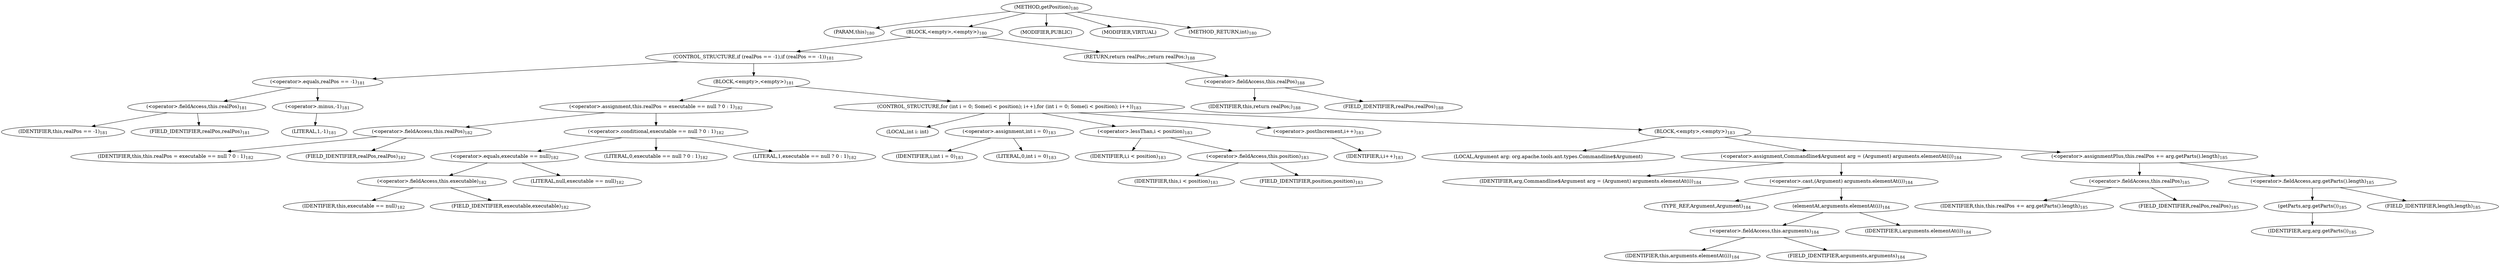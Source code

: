digraph "getPosition" {  
"266" [label = <(METHOD,getPosition)<SUB>180</SUB>> ]
"267" [label = <(PARAM,this)<SUB>180</SUB>> ]
"268" [label = <(BLOCK,&lt;empty&gt;,&lt;empty&gt;)<SUB>180</SUB>> ]
"269" [label = <(CONTROL_STRUCTURE,if (realPos == -1),if (realPos == -1))<SUB>181</SUB>> ]
"270" [label = <(&lt;operator&gt;.equals,realPos == -1)<SUB>181</SUB>> ]
"271" [label = <(&lt;operator&gt;.fieldAccess,this.realPos)<SUB>181</SUB>> ]
"272" [label = <(IDENTIFIER,this,realPos == -1)<SUB>181</SUB>> ]
"273" [label = <(FIELD_IDENTIFIER,realPos,realPos)<SUB>181</SUB>> ]
"274" [label = <(&lt;operator&gt;.minus,-1)<SUB>181</SUB>> ]
"275" [label = <(LITERAL,1,-1)<SUB>181</SUB>> ]
"276" [label = <(BLOCK,&lt;empty&gt;,&lt;empty&gt;)<SUB>181</SUB>> ]
"277" [label = <(&lt;operator&gt;.assignment,this.realPos = executable == null ? 0 : 1)<SUB>182</SUB>> ]
"278" [label = <(&lt;operator&gt;.fieldAccess,this.realPos)<SUB>182</SUB>> ]
"279" [label = <(IDENTIFIER,this,this.realPos = executable == null ? 0 : 1)<SUB>182</SUB>> ]
"280" [label = <(FIELD_IDENTIFIER,realPos,realPos)<SUB>182</SUB>> ]
"281" [label = <(&lt;operator&gt;.conditional,executable == null ? 0 : 1)<SUB>182</SUB>> ]
"282" [label = <(&lt;operator&gt;.equals,executable == null)<SUB>182</SUB>> ]
"283" [label = <(&lt;operator&gt;.fieldAccess,this.executable)<SUB>182</SUB>> ]
"284" [label = <(IDENTIFIER,this,executable == null)<SUB>182</SUB>> ]
"285" [label = <(FIELD_IDENTIFIER,executable,executable)<SUB>182</SUB>> ]
"286" [label = <(LITERAL,null,executable == null)<SUB>182</SUB>> ]
"287" [label = <(LITERAL,0,executable == null ? 0 : 1)<SUB>182</SUB>> ]
"288" [label = <(LITERAL,1,executable == null ? 0 : 1)<SUB>182</SUB>> ]
"289" [label = <(CONTROL_STRUCTURE,for (int i = 0; Some(i &lt; position); i++),for (int i = 0; Some(i &lt; position); i++))<SUB>183</SUB>> ]
"290" [label = <(LOCAL,int i: int)> ]
"291" [label = <(&lt;operator&gt;.assignment,int i = 0)<SUB>183</SUB>> ]
"292" [label = <(IDENTIFIER,i,int i = 0)<SUB>183</SUB>> ]
"293" [label = <(LITERAL,0,int i = 0)<SUB>183</SUB>> ]
"294" [label = <(&lt;operator&gt;.lessThan,i &lt; position)<SUB>183</SUB>> ]
"295" [label = <(IDENTIFIER,i,i &lt; position)<SUB>183</SUB>> ]
"296" [label = <(&lt;operator&gt;.fieldAccess,this.position)<SUB>183</SUB>> ]
"297" [label = <(IDENTIFIER,this,i &lt; position)<SUB>183</SUB>> ]
"298" [label = <(FIELD_IDENTIFIER,position,position)<SUB>183</SUB>> ]
"299" [label = <(&lt;operator&gt;.postIncrement,i++)<SUB>183</SUB>> ]
"300" [label = <(IDENTIFIER,i,i++)<SUB>183</SUB>> ]
"301" [label = <(BLOCK,&lt;empty&gt;,&lt;empty&gt;)<SUB>183</SUB>> ]
"302" [label = <(LOCAL,Argument arg: org.apache.tools.ant.types.Commandline$Argument)> ]
"303" [label = <(&lt;operator&gt;.assignment,Commandline$Argument arg = (Argument) arguments.elementAt(i))<SUB>184</SUB>> ]
"304" [label = <(IDENTIFIER,arg,Commandline$Argument arg = (Argument) arguments.elementAt(i))<SUB>184</SUB>> ]
"305" [label = <(&lt;operator&gt;.cast,(Argument) arguments.elementAt(i))<SUB>184</SUB>> ]
"306" [label = <(TYPE_REF,Argument,Argument)<SUB>184</SUB>> ]
"307" [label = <(elementAt,arguments.elementAt(i))<SUB>184</SUB>> ]
"308" [label = <(&lt;operator&gt;.fieldAccess,this.arguments)<SUB>184</SUB>> ]
"309" [label = <(IDENTIFIER,this,arguments.elementAt(i))<SUB>184</SUB>> ]
"310" [label = <(FIELD_IDENTIFIER,arguments,arguments)<SUB>184</SUB>> ]
"311" [label = <(IDENTIFIER,i,arguments.elementAt(i))<SUB>184</SUB>> ]
"312" [label = <(&lt;operator&gt;.assignmentPlus,this.realPos += arg.getParts().length)<SUB>185</SUB>> ]
"313" [label = <(&lt;operator&gt;.fieldAccess,this.realPos)<SUB>185</SUB>> ]
"314" [label = <(IDENTIFIER,this,this.realPos += arg.getParts().length)<SUB>185</SUB>> ]
"315" [label = <(FIELD_IDENTIFIER,realPos,realPos)<SUB>185</SUB>> ]
"316" [label = <(&lt;operator&gt;.fieldAccess,arg.getParts().length)<SUB>185</SUB>> ]
"317" [label = <(getParts,arg.getParts())<SUB>185</SUB>> ]
"318" [label = <(IDENTIFIER,arg,arg.getParts())<SUB>185</SUB>> ]
"319" [label = <(FIELD_IDENTIFIER,length,length)<SUB>185</SUB>> ]
"320" [label = <(RETURN,return realPos;,return realPos;)<SUB>188</SUB>> ]
"321" [label = <(&lt;operator&gt;.fieldAccess,this.realPos)<SUB>188</SUB>> ]
"322" [label = <(IDENTIFIER,this,return realPos;)<SUB>188</SUB>> ]
"323" [label = <(FIELD_IDENTIFIER,realPos,realPos)<SUB>188</SUB>> ]
"324" [label = <(MODIFIER,PUBLIC)> ]
"325" [label = <(MODIFIER,VIRTUAL)> ]
"326" [label = <(METHOD_RETURN,int)<SUB>180</SUB>> ]
  "266" -> "267" 
  "266" -> "268" 
  "266" -> "324" 
  "266" -> "325" 
  "266" -> "326" 
  "268" -> "269" 
  "268" -> "320" 
  "269" -> "270" 
  "269" -> "276" 
  "270" -> "271" 
  "270" -> "274" 
  "271" -> "272" 
  "271" -> "273" 
  "274" -> "275" 
  "276" -> "277" 
  "276" -> "289" 
  "277" -> "278" 
  "277" -> "281" 
  "278" -> "279" 
  "278" -> "280" 
  "281" -> "282" 
  "281" -> "287" 
  "281" -> "288" 
  "282" -> "283" 
  "282" -> "286" 
  "283" -> "284" 
  "283" -> "285" 
  "289" -> "290" 
  "289" -> "291" 
  "289" -> "294" 
  "289" -> "299" 
  "289" -> "301" 
  "291" -> "292" 
  "291" -> "293" 
  "294" -> "295" 
  "294" -> "296" 
  "296" -> "297" 
  "296" -> "298" 
  "299" -> "300" 
  "301" -> "302" 
  "301" -> "303" 
  "301" -> "312" 
  "303" -> "304" 
  "303" -> "305" 
  "305" -> "306" 
  "305" -> "307" 
  "307" -> "308" 
  "307" -> "311" 
  "308" -> "309" 
  "308" -> "310" 
  "312" -> "313" 
  "312" -> "316" 
  "313" -> "314" 
  "313" -> "315" 
  "316" -> "317" 
  "316" -> "319" 
  "317" -> "318" 
  "320" -> "321" 
  "321" -> "322" 
  "321" -> "323" 
}

